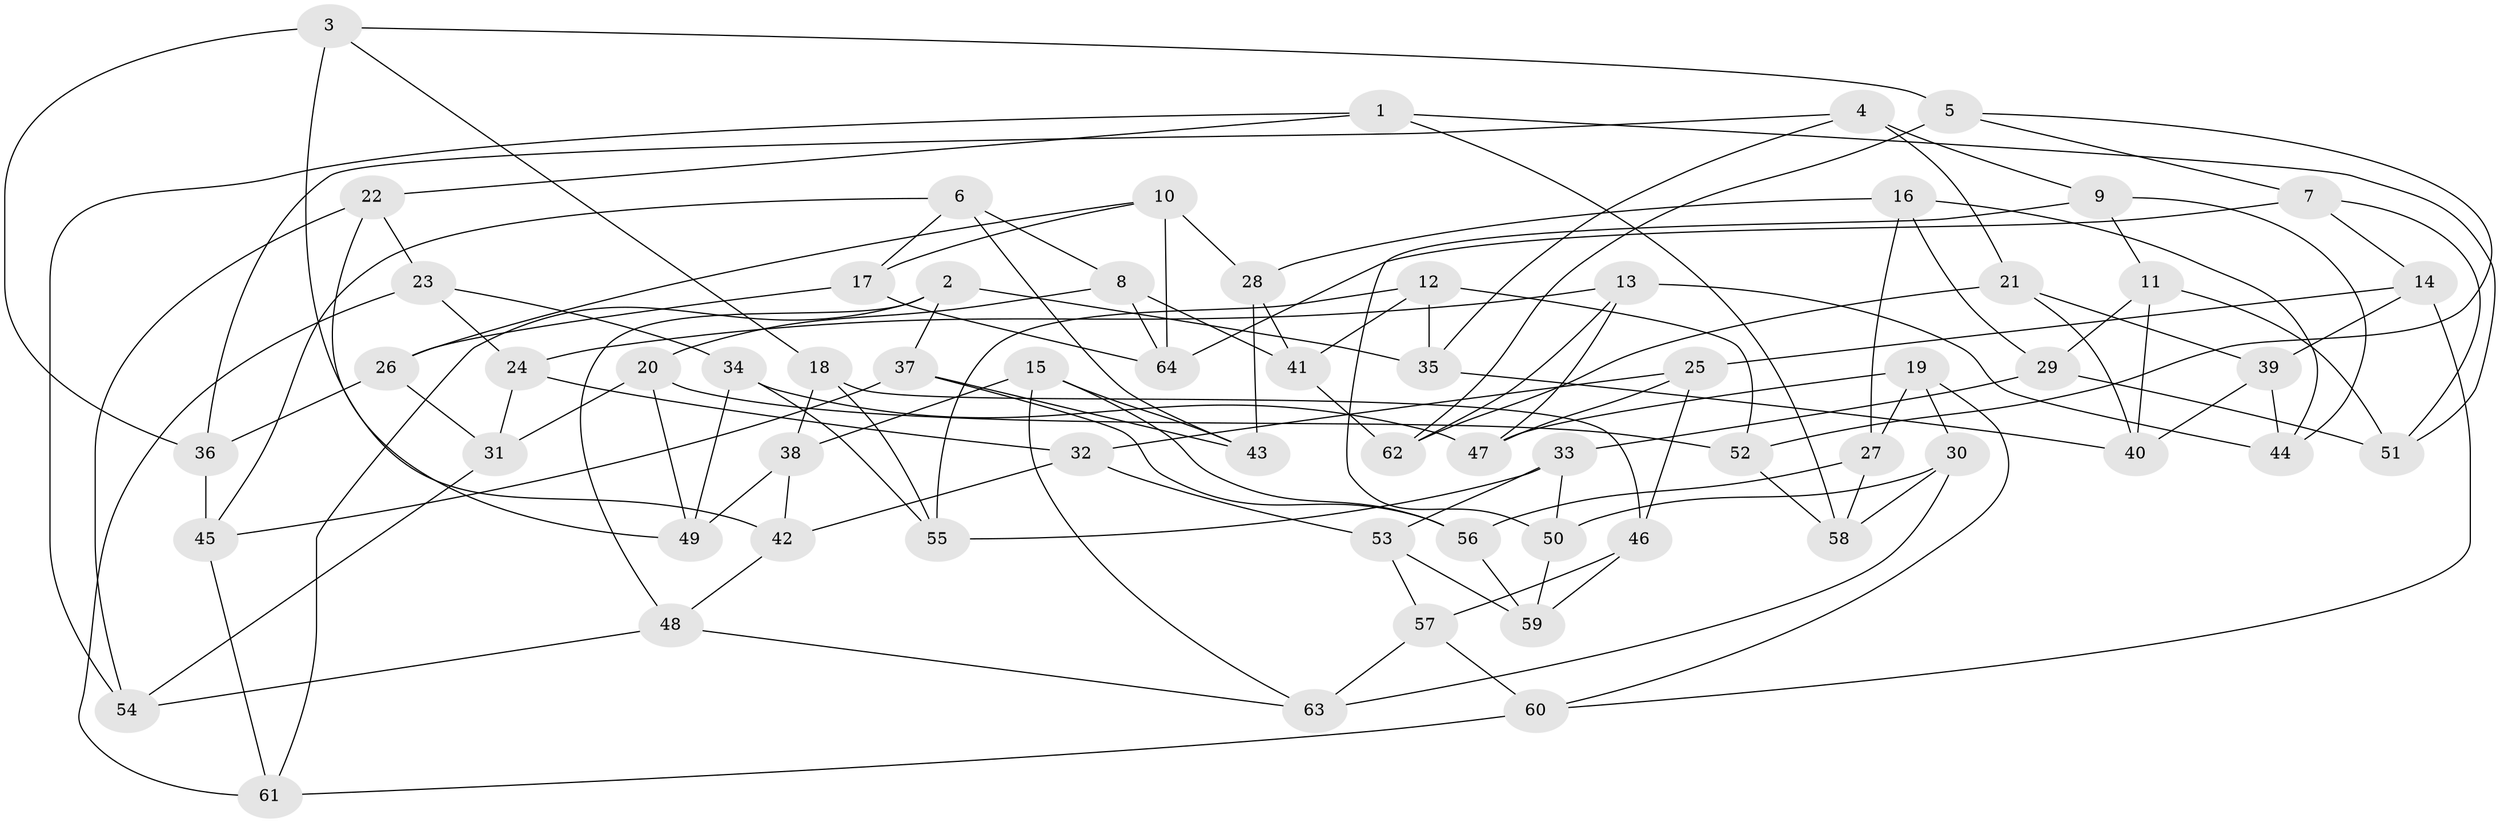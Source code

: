 // Generated by graph-tools (version 1.1) at 2025/03/03/09/25 03:03:09]
// undirected, 64 vertices, 128 edges
graph export_dot {
graph [start="1"]
  node [color=gray90,style=filled];
  1;
  2;
  3;
  4;
  5;
  6;
  7;
  8;
  9;
  10;
  11;
  12;
  13;
  14;
  15;
  16;
  17;
  18;
  19;
  20;
  21;
  22;
  23;
  24;
  25;
  26;
  27;
  28;
  29;
  30;
  31;
  32;
  33;
  34;
  35;
  36;
  37;
  38;
  39;
  40;
  41;
  42;
  43;
  44;
  45;
  46;
  47;
  48;
  49;
  50;
  51;
  52;
  53;
  54;
  55;
  56;
  57;
  58;
  59;
  60;
  61;
  62;
  63;
  64;
  1 -- 58;
  1 -- 22;
  1 -- 54;
  1 -- 51;
  2 -- 48;
  2 -- 37;
  2 -- 61;
  2 -- 35;
  3 -- 42;
  3 -- 5;
  3 -- 18;
  3 -- 36;
  4 -- 9;
  4 -- 35;
  4 -- 36;
  4 -- 21;
  5 -- 52;
  5 -- 7;
  5 -- 62;
  6 -- 43;
  6 -- 17;
  6 -- 45;
  6 -- 8;
  7 -- 14;
  7 -- 64;
  7 -- 51;
  8 -- 20;
  8 -- 64;
  8 -- 41;
  9 -- 11;
  9 -- 50;
  9 -- 44;
  10 -- 28;
  10 -- 26;
  10 -- 64;
  10 -- 17;
  11 -- 29;
  11 -- 51;
  11 -- 40;
  12 -- 52;
  12 -- 55;
  12 -- 41;
  12 -- 35;
  13 -- 47;
  13 -- 62;
  13 -- 44;
  13 -- 24;
  14 -- 39;
  14 -- 25;
  14 -- 60;
  15 -- 56;
  15 -- 63;
  15 -- 43;
  15 -- 38;
  16 -- 28;
  16 -- 29;
  16 -- 27;
  16 -- 44;
  17 -- 64;
  17 -- 26;
  18 -- 46;
  18 -- 38;
  18 -- 55;
  19 -- 30;
  19 -- 60;
  19 -- 27;
  19 -- 47;
  20 -- 31;
  20 -- 52;
  20 -- 49;
  21 -- 40;
  21 -- 62;
  21 -- 39;
  22 -- 54;
  22 -- 49;
  22 -- 23;
  23 -- 24;
  23 -- 61;
  23 -- 34;
  24 -- 31;
  24 -- 32;
  25 -- 47;
  25 -- 46;
  25 -- 32;
  26 -- 31;
  26 -- 36;
  27 -- 56;
  27 -- 58;
  28 -- 41;
  28 -- 43;
  29 -- 33;
  29 -- 51;
  30 -- 50;
  30 -- 58;
  30 -- 63;
  31 -- 54;
  32 -- 53;
  32 -- 42;
  33 -- 50;
  33 -- 53;
  33 -- 55;
  34 -- 55;
  34 -- 49;
  34 -- 47;
  35 -- 40;
  36 -- 45;
  37 -- 56;
  37 -- 43;
  37 -- 45;
  38 -- 42;
  38 -- 49;
  39 -- 40;
  39 -- 44;
  41 -- 62;
  42 -- 48;
  45 -- 61;
  46 -- 59;
  46 -- 57;
  48 -- 54;
  48 -- 63;
  50 -- 59;
  52 -- 58;
  53 -- 59;
  53 -- 57;
  56 -- 59;
  57 -- 63;
  57 -- 60;
  60 -- 61;
}
